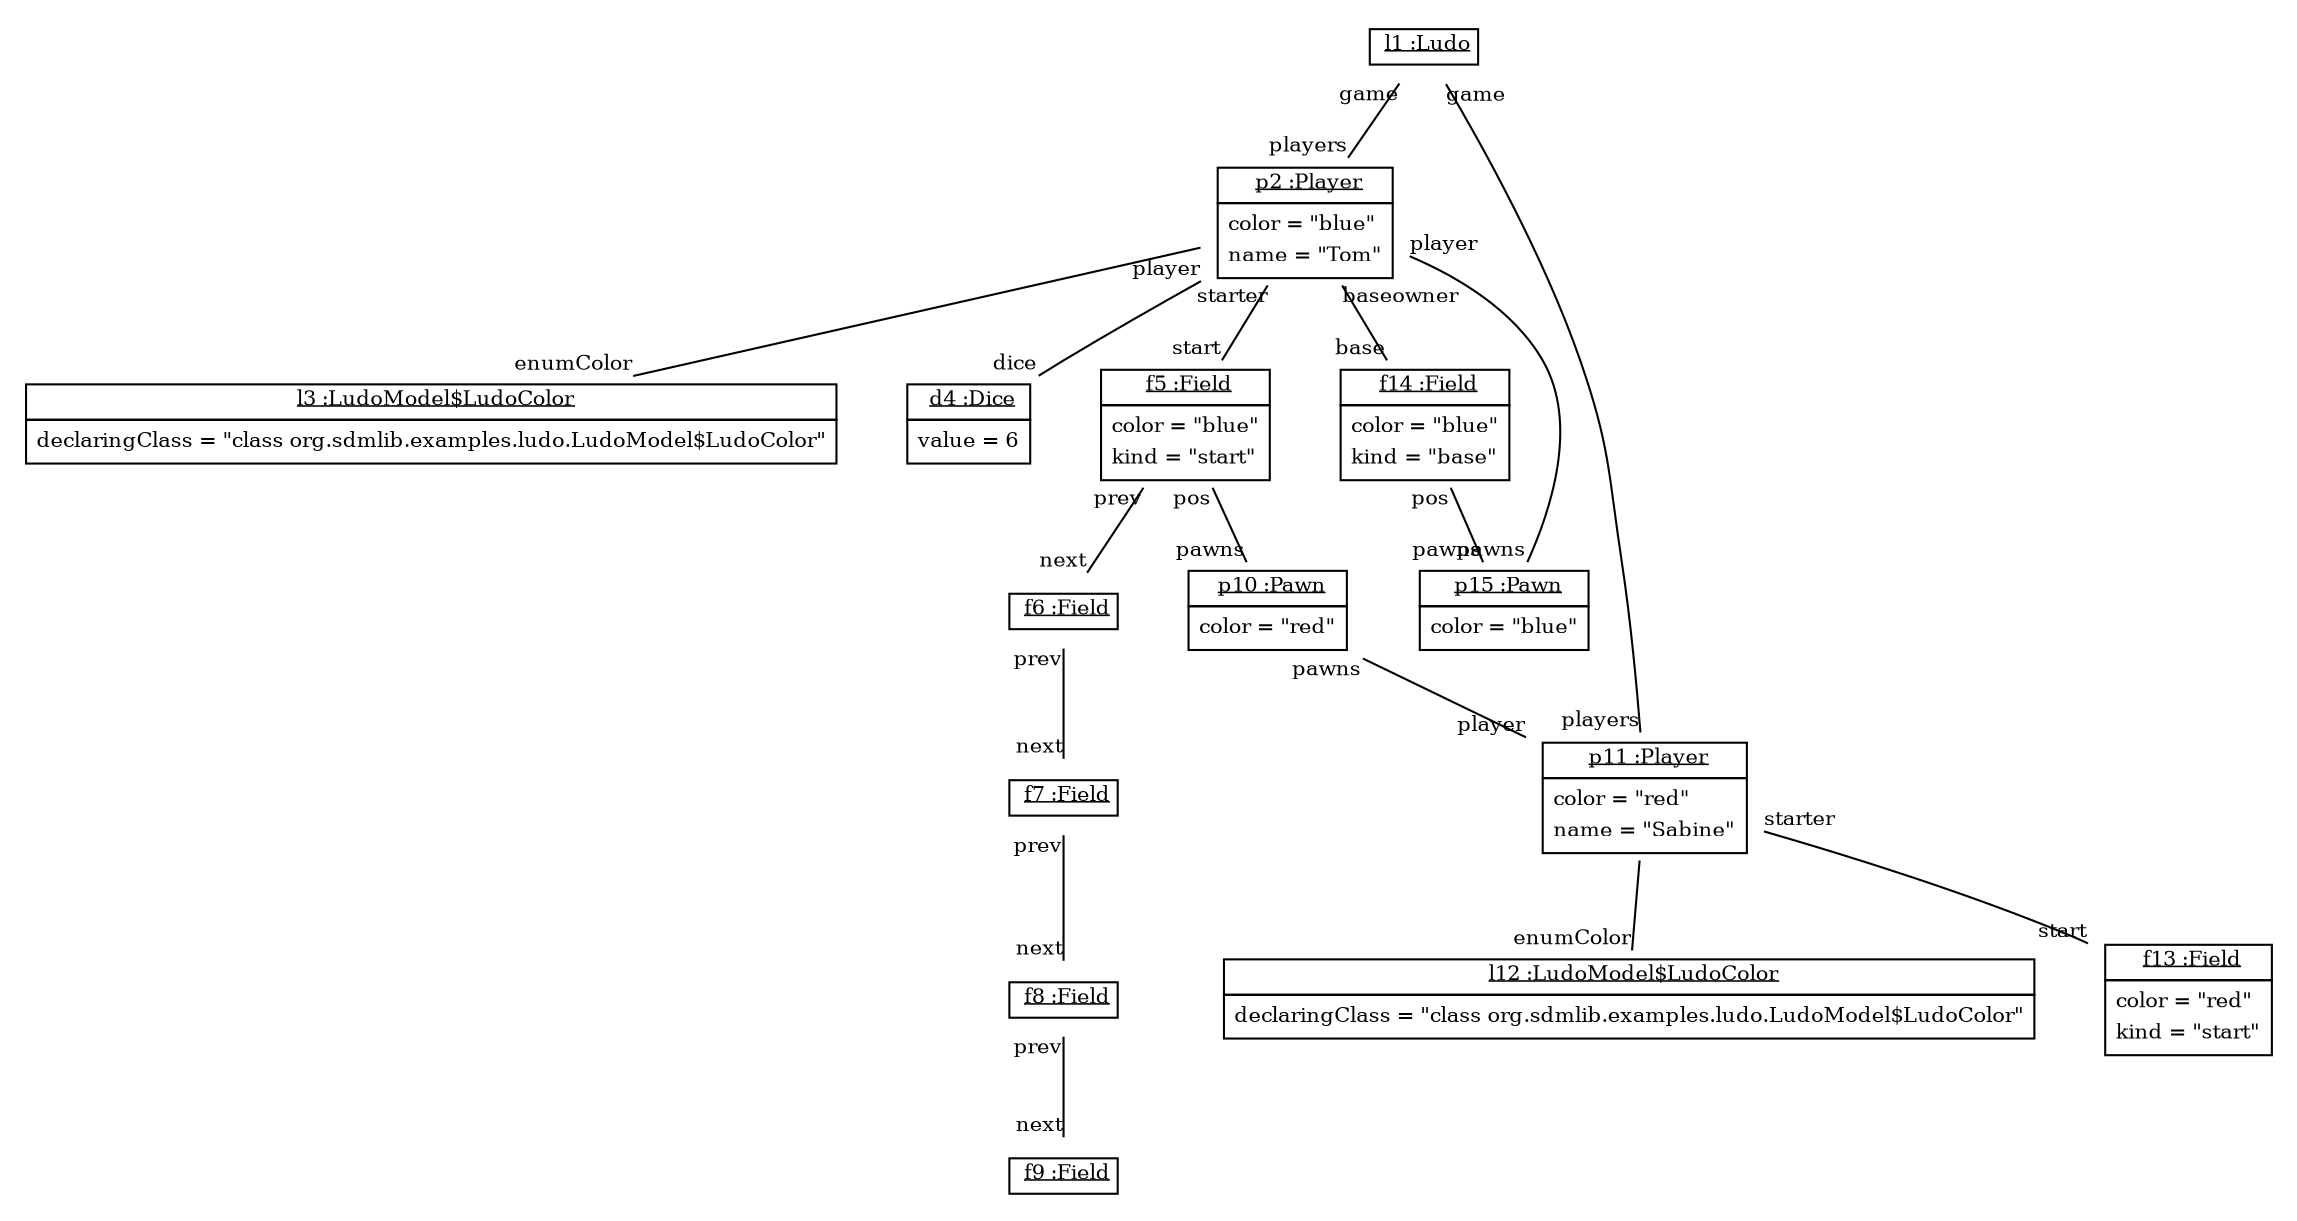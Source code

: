 graph ObjectDiagram {
   node [shape = none, fontsize = 10];
   edge [fontsize = 10];
   compound=true;

l1 [label=<<table border='0' cellborder='1' cellspacing='0'> <tr> <td href="../examples/org/sdmlib/examples/ludo/Ludo.java"> <u>l1 :Ludo</u></td></tr></table>>];
p2 [label=<<table border='0' cellborder='1' cellspacing='0'> <tr> <td href="../examples/org/sdmlib/examples/ludo/Player.java"> <u>p2 :Player</u></td></tr><tr><td><table border='0' cellborder='0' cellspacing='0'><tr><td align='left'>color = "blue"</td></tr><tr><td align='left'>name = "Tom"</td></tr></table></td></tr></table>>];
l3 [label=<<table border='0' cellborder='1' cellspacing='0'> <tr> <td href="../examples/org/sdmlib/examples/ludo/LudoModel.java"> <u>l3 :LudoModel$LudoColor</u></td></tr><tr><td><table border='0' cellborder='0' cellspacing='0'><tr><td align='left'>declaringClass = "class org.sdmlib.examples.ludo.LudoModel$LudoColor"</td></tr></table></td></tr></table>>];
d4 [label=<<table border='0' cellborder='1' cellspacing='0'> <tr> <td href="../examples/org/sdmlib/examples/ludo/Dice.java"> <u>d4 :Dice</u></td></tr><tr><td><table border='0' cellborder='0' cellspacing='0'><tr><td align='left'>value = 6</td></tr></table></td></tr></table>>];
f5 [label=<<table border='0' cellborder='1' cellspacing='0'> <tr> <td href="../examples/org/sdmlib/examples/ludo/Field.java"> <u>f5 :Field</u></td></tr><tr><td><table border='0' cellborder='0' cellspacing='0'><tr><td align='left'>color = "blue"</td></tr><tr><td align='left'>kind = "start"</td></tr></table></td></tr></table>>];
f6 [label=<<table border='0' cellborder='1' cellspacing='0'> <tr> <td href="../examples/org/sdmlib/examples/ludo/Field.java"> <u>f6 :Field</u></td></tr></table>>];
f7 [label=<<table border='0' cellborder='1' cellspacing='0'> <tr> <td href="../examples/org/sdmlib/examples/ludo/Field.java"> <u>f7 :Field</u></td></tr></table>>];
f8 [label=<<table border='0' cellborder='1' cellspacing='0'> <tr> <td href="../examples/org/sdmlib/examples/ludo/Field.java"> <u>f8 :Field</u></td></tr></table>>];
f9 [label=<<table border='0' cellborder='1' cellspacing='0'> <tr> <td href="../examples/org/sdmlib/examples/ludo/Field.java"> <u>f9 :Field</u></td></tr></table>>];
p10 [label=<<table border='0' cellborder='1' cellspacing='0'> <tr> <td href="../examples/org/sdmlib/examples/ludo/Pawn.java"> <u>p10 :Pawn</u></td></tr><tr><td><table border='0' cellborder='0' cellspacing='0'><tr><td align='left'>color = "red"</td></tr></table></td></tr></table>>];
p11 [label=<<table border='0' cellborder='1' cellspacing='0'> <tr> <td href="../examples/org/sdmlib/examples/ludo/Player.java"> <u>p11 :Player</u></td></tr><tr><td><table border='0' cellborder='0' cellspacing='0'><tr><td align='left'>color = "red"</td></tr><tr><td align='left'>name = "Sabine"</td></tr></table></td></tr></table>>];
l12 [label=<<table border='0' cellborder='1' cellspacing='0'> <tr> <td href="../examples/org/sdmlib/examples/ludo/LudoModel.java"> <u>l12 :LudoModel$LudoColor</u></td></tr><tr><td><table border='0' cellborder='0' cellspacing='0'><tr><td align='left'>declaringClass = "class org.sdmlib.examples.ludo.LudoModel$LudoColor"</td></tr></table></td></tr></table>>];
f13 [label=<<table border='0' cellborder='1' cellspacing='0'> <tr> <td href="../examples/org/sdmlib/examples/ludo/Field.java"> <u>f13 :Field</u></td></tr><tr><td><table border='0' cellborder='0' cellspacing='0'><tr><td align='left'>color = "red"</td></tr><tr><td align='left'>kind = "start"</td></tr></table></td></tr></table>>];
f14 [label=<<table border='0' cellborder='1' cellspacing='0'> <tr> <td href="../examples/org/sdmlib/examples/ludo/Field.java"> <u>f14 :Field</u></td></tr><tr><td><table border='0' cellborder='0' cellspacing='0'><tr><td align='left'>color = "blue"</td></tr><tr><td align='left'>kind = "base"</td></tr></table></td></tr></table>>];
p15 [label=<<table border='0' cellborder='1' cellspacing='0'> <tr> <td href="../examples/org/sdmlib/examples/ludo/Pawn.java"> <u>p15 :Pawn</u></td></tr><tr><td><table border='0' cellborder='0' cellspacing='0'><tr><td align='left'>color = "blue"</td></tr></table></td></tr></table>>];

l1 -- p2 [headlabel = "players" taillabel = "game"];
l1 -- p11 [headlabel = "players" taillabel = "game"];
p2 -- l3 [headlabel = "enumColor" taillabel = ""];
p2 -- d4 [headlabel = "dice" taillabel = "player"];
p2 -- f5 [headlabel = "start" taillabel = "starter"];
p2 -- f14 [headlabel = "base" taillabel = "baseowner"];
p2 -- p15 [headlabel = "pawns" taillabel = "player"];
f5 -- f6 [headlabel = "next" taillabel = "prev"];
f5 -- p10 [headlabel = "pawns" taillabel = "pos"];
f6 -- f7 [headlabel = "next" taillabel = "prev"];
f7 -- f8 [headlabel = "next" taillabel = "prev"];
f8 -- f9 [headlabel = "next" taillabel = "prev"];
p10 -- p11 [headlabel = "player" taillabel = "pawns"];
p11 -- l12 [headlabel = "enumColor" taillabel = ""];
p11 -- f13 [headlabel = "start" taillabel = "starter"];
f14 -- p15 [headlabel = "pawns" taillabel = "pos"];
}
